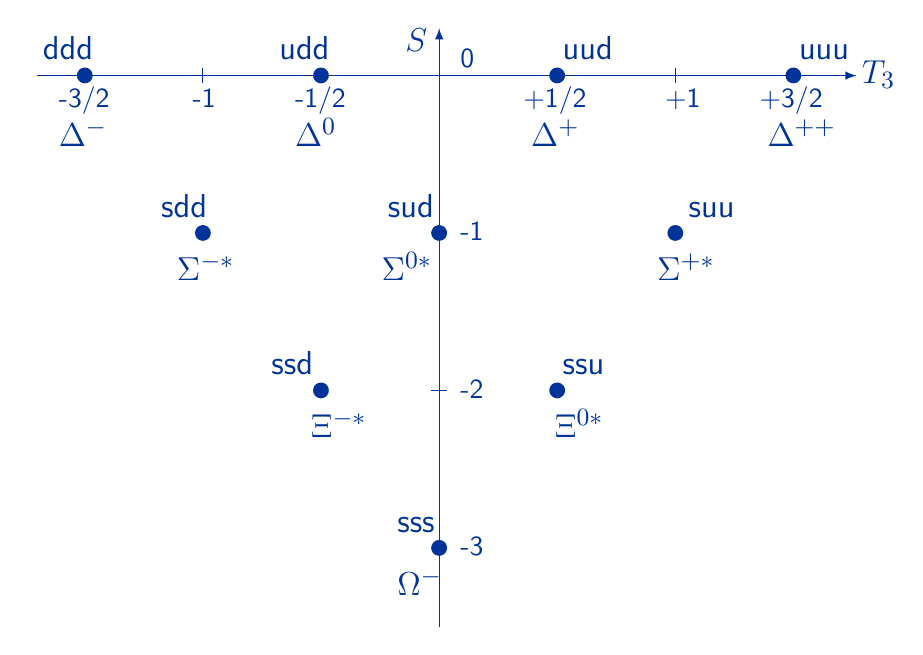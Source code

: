 \tikzset{%
  >=latex, % option for nice arrows
  inner sep=0pt,%
  outer sep=2pt,%
  mark coordinate/.style={inner sep=0pt,outer sep=0pt,minimum size=3pt,
    fill=black,circle}%
}
\begin{tikzpicture}[y=-1cm]
\sf
  \definecolor{red}{RGB}{221,42,43}
  \definecolor{green}{RGB}{132,184,24}
  \definecolor{blue}{RGB}{0,51,153}
  %% \definecolor{blue}{RGB}{0,72,112}
  \definecolor{orange}{RGB}{192,128,64}
  \definecolor{gray}{RGB}{107,108,110}
  \colorlet{default}{blue}

  \path[fill=default] (3.725,20.913) -- (3.721,20.944) -- (3.706,20.97) -- (3.685,20.993) -- (3.658,21.006) -- (3.626,21.012) -- (3.594,21.006) -- (3.567,20.993) -- (3.545,20.97) -- (3.531,20.944) -- (3.526,20.913) -- (3.531,20.881) -- (3.545,20.853) -- (3.567,20.83) -- (3.594,20.817) -- (3.626,20.811) -- (3.658,20.817) -- (3.685,20.83) -- (3.706,20.853) -- (3.721,20.881) -- (3.725,20.913) -- (3.725,20.913);

  \path[fill=default] (6.727,20.913) -- (6.72,20.944) -- (6.706,20.97) -- (6.684,20.993) -- (6.657,21.006) -- (6.625,21.012) -- (6.593,21.006) -- (6.566,20.993) -- (6.545,20.97) -- (6.53,20.944) -- (6.526,20.913) -- (6.53,20.881) -- (6.545,20.853) -- (6.566,20.83) -- (6.593,20.817) -- (6.625,20.811) -- (6.657,20.817) -- (6.684,20.83) -- (6.706,20.853) -- (6.72,20.881) -- (6.727,20.913) -- (6.727,20.913);
  \path[fill=default] (9.726,20.913) -- (9.72,20.944) -- (9.707,20.97) -- (9.684,20.993) -- (9.658,21.006) -- (9.627,21.012) -- (9.595,21.006) -- (9.567,20.993) -- (9.544,20.97) -- (9.531,20.944) -- (9.525,20.913) -- (9.531,20.881) -- (9.544,20.853) -- (9.567,20.83) -- (9.595,20.817) -- (9.627,20.811) -- (9.658,20.817) -- (9.684,20.83) -- (9.707,20.853) -- (9.72,20.881) -- (9.726,20.913) -- (9.726,20.913);
  \path[fill=default] (5.226,22.911) -- (5.222,22.943) -- (5.207,22.97) -- (5.186,22.993) -- (5.158,23.006) -- (5.127,23.012) -- (5.095,23.006) -- (5.067,22.993) -- (5.046,22.97) -- (5.031,22.943) -- (5.025,22.911) -- (5.031,22.881) -- (5.046,22.854) -- (5.067,22.83) -- (5.095,22.818) -- (5.127,22.811) -- (5.158,22.818) -- (5.186,22.83) -- (5.207,22.854) -- (5.222,22.881) -- (5.226,22.911) -- (5.226,22.911);
  \path[fill=default] (8.225,22.911) -- (8.221,22.943) -- (8.206,22.97) -- (8.185,22.993) -- (8.158,23.006) -- (8.126,23.012) -- (8.094,23.006) -- (8.067,22.993) -- (8.045,22.97) -- (8.031,22.943) -- (8.026,22.911) -- (8.031,22.881) -- (8.045,22.854) -- (8.067,22.83) -- (8.094,22.818) -- (8.126,22.811) -- (8.158,22.818) -- (8.185,22.83) -- (8.206,22.854) -- (8.221,22.881) -- (8.225,22.911) -- (8.225,22.911);
  \path[fill=default] (3.725,24.911) -- (3.721,24.943) -- (3.706,24.97) -- (3.685,24.991) -- (3.658,25.006) -- (3.626,25.013) -- (3.594,25.006) -- (3.567,24.991) -- (3.545,24.97) -- (3.531,24.943) -- (3.526,24.911) -- (3.531,24.879) -- (3.545,24.852) -- (3.567,24.831) -- (3.594,24.816) -- (3.626,24.812) -- (3.658,24.816) -- (3.685,24.831) -- (3.706,24.852) -- (3.721,24.879) -- (3.725,24.911) -- (3.725,24.911);
  \path[fill=default] (6.727,24.911) -- (6.72,24.943) -- (6.706,24.97) -- (6.684,24.991) -- (6.657,25.006) -- (6.625,25.013) -- (6.593,25.006) -- (6.566,24.991) -- (6.545,24.97) -- (6.53,24.943) -- (6.526,24.911) -- (6.53,24.879) -- (6.545,24.852) -- (6.566,24.831) -- (6.593,24.816) -- (6.625,24.812) -- (6.657,24.816) -- (6.684,24.831) -- (6.706,24.852) -- (6.72,24.879) -- (6.727,24.911) -- (6.727,24.911);
  \path[fill=default] (5.226,26.911) -- (5.222,26.943) -- (5.207,26.971) -- (5.186,26.992) -- (5.158,27.007) -- (5.127,27.011) -- (5.095,27.007) -- (5.067,26.992) -- (5.046,26.971) -- (5.031,26.943) -- (5.025,26.911) -- (5.031,26.88) -- (5.046,26.852) -- (5.067,26.831) -- (5.095,26.816) -- (5.127,26.812) -- (5.158,26.816) -- (5.186,26.831) -- (5.207,26.852) -- (5.222,26.88) -- (5.226,26.911) -- (5.226,26.911);
  \path[fill=default] (2.227,22.911) -- (2.22,22.943) -- (2.208,22.97) -- (2.184,22.993) -- (2.157,23.006) -- (2.125,23.012) -- (2.095,23.006) -- (2.068,22.993) -- (2.045,22.97) -- (2.032,22.943) -- (2.026,22.911) -- (2.032,22.881) -- (2.045,22.854) -- (2.068,22.83) -- (2.095,22.818) -- (2.125,22.811) -- (2.157,22.818) -- (2.184,22.83) -- (2.208,22.854) -- (2.22,22.881) -- (2.227,22.911) -- (2.227,22.911);
  \path[fill=default] (0.726,20.913) -- (0.722,20.944) -- (0.707,20.97) -- (0.686,20.993) -- (0.658,21.006) -- (0.627,21.012) -- (0.595,21.006) -- (0.567,20.993) -- (0.546,20.97) -- (0.531,20.944) -- (0.527,20.913) -- (0.531,20.881) -- (0.546,20.853) -- (0.567,20.83) -- (0.595,20.817) -- (0.627,20.811) -- (0.658,20.817) -- (0.686,20.83) -- (0.707,20.853) -- (0.722,20.881) -- (0.726,20.913) -- (0.726,20.913);

  \draw[default,->] (0.025,20.913) -- (10.427,20.913);
  \draw[default,<-] (5.127,20.312) -- (5.127,27.912);
  \draw[default] (8.126,20.811) -- (8.126,21.012);
  \draw[default] (2.125,20.811) -- (2.125,21.012);
  \draw[default] (5.025,24.911) -- (5.226,24.911);

  \path (0.226,21.313) node[text=default,anchor=base west] {-3/2};
\path (3.226,21.313) node[text=default,anchor=base west] {-1/2};
\path (6.127,21.313) node[text=default,anchor=base west] {+1/2};
\path (9.126,21.313) node[text=default,anchor=base west] {+3/2};
\path (7.925,21.313) node[text=default,anchor=base west] {+1};
\path (1.926,21.313) node[text=default,anchor=base west] {-1};
\path (5.326,20.811) node[text=default,anchor=base west] {0};
\path (5.326,23.012) node[text=default,anchor=base west] {-1};
\path (5.326,25.013) node[text=default,anchor=base west] {-2};
\path (5.326,27.011) node[text=default,anchor=base west] {-3};
\path (4.627,20.612) node[text=default,anchor=base west] {\fontsize{13.0}{15.6}\selectfont{}$S$};
\path (10.426,21.012) node[text=default,anchor=base west] {\fontsize{13.0}{15.6}\selectfont{}$T_3$};
\path (9.627,20.712) node[text=default,anchor=base west] {\fontsize{13.0}{15.6}\selectfont{}uuu};
\path (6.625,20.712) node[text=default,anchor=base west] {\fontsize{13.0}{15.6}\selectfont{}uud};
\path (3.027,20.712) node[text=default,anchor=base west] {\fontsize{13.0}{15.6}\selectfont{}udd};
\path (0.025,20.712) node[text=default,anchor=base west] {\fontsize{13.0}{15.6}\selectfont{}ddd};
\path (1.526,22.712) node[text=default,anchor=base west] {\fontsize{13.0}{15.6}\selectfont{}sdd};
\path (4.405,22.712) node[text=default,anchor=base west] {\fontsize{13.0}{15.6}\selectfont{}sud};
\path (8.225,22.712) node[text=default,anchor=base west] {\fontsize{13.0}{15.6}\selectfont{}suu};
\path (2.926,24.712) node[text=default,anchor=base west] {\fontsize{13.0}{15.6}\selectfont{}ssd};
\path (6.625,24.712) node[text=default,anchor=base west] {\fontsize{13.0}{15.6}\selectfont{}ssu};
\path (4.525,26.712) node[text=default,anchor=base west] {\fontsize{13.0}{15.6}\selectfont{}sss};
\path (0.227,21.812) node[text=default,anchor=base west] {\fontsize{13.0}{15.6}\selectfont{}$\Delta^-$};
\path (3.227,21.812) node[text=default,anchor=base west] {\fontsize{13.0}{15.6}\selectfont{}$\Delta^0$};
\path (6.225,21.812) node[text=default,anchor=base west] {\fontsize{13.0}{15.6}\selectfont{}$\Delta^+$};
\path (9.227,21.812) node[text=default,anchor=base west] {\fontsize{13.0}{15.6}\selectfont{}$\Delta^{++}$};
\path (1.725,23.512) node[text=default,anchor=base west] {\fontsize{13.0}{15.6}\selectfont{}$\Sigma^{-*}$};
\path (4.326,23.512) node[text=default,anchor=base west] {\fontsize{13.0}{15.6}\selectfont{}$\Sigma^{0*}$};
\path (7.825,23.512) node[text=default,anchor=base west] {\fontsize{13.0}{15.6}\selectfont{}$\Sigma^{+*}$};
\path (4.525,27.512) node[text=default,anchor=base west] {\fontsize{13.0}{15.6}\selectfont{}$\Omega^-$};
\path (3.427,25.512) node[text=default,anchor=base west] {\fontsize{13.0}{15.6}\selectfont{}$\Xi^{-*}$};
\path (6.526,25.512) node[text=default,anchor=base west] {\fontsize{13.0}{15.6}\selectfont{}$\Xi^{0*}$};

\end{tikzpicture}%
%% Configure (x)emacs for this file ...
%% Local Variables:
%% mode: latex
%% End:
